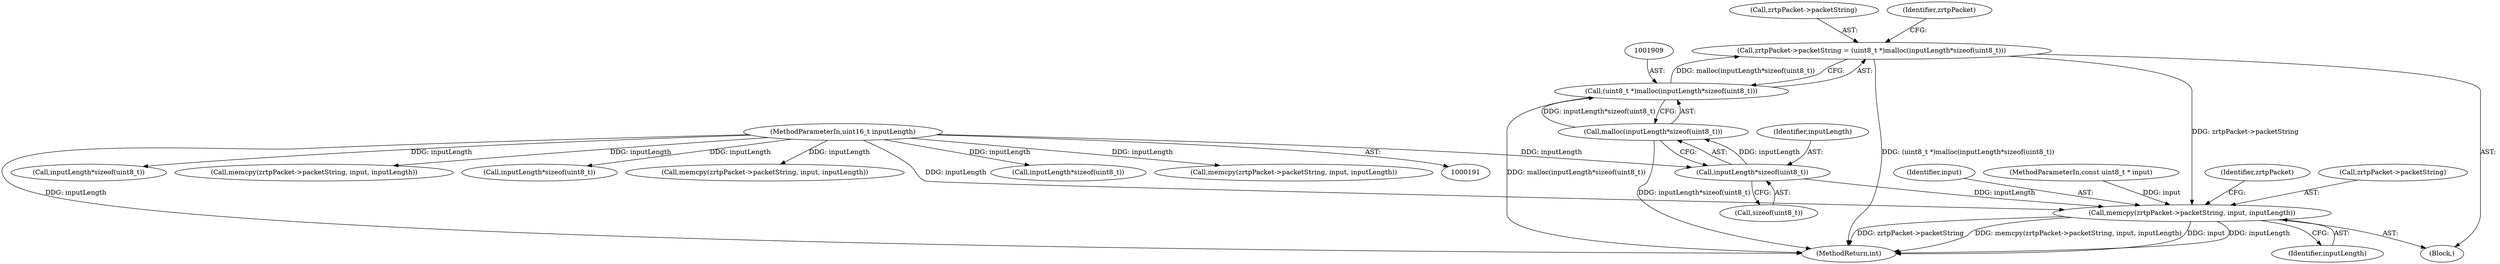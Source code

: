 digraph "0_bzrtp_bbb1e6e2f467ee4bd7b9a8c800e4f07343d7d99b@pointer" {
"1001904" [label="(Call,zrtpPacket->packetString = (uint8_t *)malloc(inputLength*sizeof(uint8_t)))"];
"1001908" [label="(Call,(uint8_t *)malloc(inputLength*sizeof(uint8_t)))"];
"1001910" [label="(Call,malloc(inputLength*sizeof(uint8_t)))"];
"1001911" [label="(Call,inputLength*sizeof(uint8_t))"];
"1000195" [label="(MethodParameterIn,uint16_t inputLength)"];
"1001915" [label="(Call,memcpy(zrtpPacket->packetString, input, inputLength))"];
"1000584" [label="(Call,inputLength*sizeof(uint8_t))"];
"1001910" [label="(Call,malloc(inputLength*sizeof(uint8_t)))"];
"1001294" [label="(Block,)"];
"1001923" [label="(Identifier,zrtpPacket)"];
"1001916" [label="(Call,zrtpPacket->packetString)"];
"1001908" [label="(Call,(uint8_t *)malloc(inputLength*sizeof(uint8_t)))"];
"1001905" [label="(Call,zrtpPacket->packetString)"];
"1000891" [label="(Call,memcpy(zrtpPacket->packetString, input, inputLength))"];
"1001920" [label="(Identifier,inputLength)"];
"1000887" [label="(Call,inputLength*sizeof(uint8_t))"];
"1001912" [label="(Identifier,inputLength)"];
"1001917" [label="(Identifier,zrtpPacket)"];
"1001913" [label="(Call,sizeof(uint8_t))"];
"1000588" [label="(Call,memcpy(zrtpPacket->packetString, input, inputLength))"];
"1001904" [label="(Call,zrtpPacket->packetString = (uint8_t *)malloc(inputLength*sizeof(uint8_t)))"];
"1001919" [label="(Identifier,input)"];
"1001911" [label="(Call,inputLength*sizeof(uint8_t))"];
"1001281" [label="(Call,inputLength*sizeof(uint8_t))"];
"1001915" [label="(Call,memcpy(zrtpPacket->packetString, input, inputLength))"];
"1001966" [label="(MethodReturn,int)"];
"1000195" [label="(MethodParameterIn,uint16_t inputLength)"];
"1001285" [label="(Call,memcpy(zrtpPacket->packetString, input, inputLength))"];
"1000194" [label="(MethodParameterIn,const uint8_t * input)"];
"1001904" -> "1001294"  [label="AST: "];
"1001904" -> "1001908"  [label="CFG: "];
"1001905" -> "1001904"  [label="AST: "];
"1001908" -> "1001904"  [label="AST: "];
"1001917" -> "1001904"  [label="CFG: "];
"1001904" -> "1001966"  [label="DDG: (uint8_t *)malloc(inputLength*sizeof(uint8_t))"];
"1001908" -> "1001904"  [label="DDG: malloc(inputLength*sizeof(uint8_t))"];
"1001904" -> "1001915"  [label="DDG: zrtpPacket->packetString"];
"1001908" -> "1001910"  [label="CFG: "];
"1001909" -> "1001908"  [label="AST: "];
"1001910" -> "1001908"  [label="AST: "];
"1001908" -> "1001966"  [label="DDG: malloc(inputLength*sizeof(uint8_t))"];
"1001910" -> "1001908"  [label="DDG: inputLength*sizeof(uint8_t)"];
"1001910" -> "1001911"  [label="CFG: "];
"1001911" -> "1001910"  [label="AST: "];
"1001910" -> "1001966"  [label="DDG: inputLength*sizeof(uint8_t)"];
"1001911" -> "1001910"  [label="DDG: inputLength"];
"1001911" -> "1001913"  [label="CFG: "];
"1001912" -> "1001911"  [label="AST: "];
"1001913" -> "1001911"  [label="AST: "];
"1000195" -> "1001911"  [label="DDG: inputLength"];
"1001911" -> "1001915"  [label="DDG: inputLength"];
"1000195" -> "1000191"  [label="AST: "];
"1000195" -> "1001966"  [label="DDG: inputLength"];
"1000195" -> "1000584"  [label="DDG: inputLength"];
"1000195" -> "1000588"  [label="DDG: inputLength"];
"1000195" -> "1000887"  [label="DDG: inputLength"];
"1000195" -> "1000891"  [label="DDG: inputLength"];
"1000195" -> "1001281"  [label="DDG: inputLength"];
"1000195" -> "1001285"  [label="DDG: inputLength"];
"1000195" -> "1001915"  [label="DDG: inputLength"];
"1001915" -> "1001294"  [label="AST: "];
"1001915" -> "1001920"  [label="CFG: "];
"1001916" -> "1001915"  [label="AST: "];
"1001919" -> "1001915"  [label="AST: "];
"1001920" -> "1001915"  [label="AST: "];
"1001923" -> "1001915"  [label="CFG: "];
"1001915" -> "1001966"  [label="DDG: zrtpPacket->packetString"];
"1001915" -> "1001966"  [label="DDG: memcpy(zrtpPacket->packetString, input, inputLength)"];
"1001915" -> "1001966"  [label="DDG: input"];
"1001915" -> "1001966"  [label="DDG: inputLength"];
"1000194" -> "1001915"  [label="DDG: input"];
}
